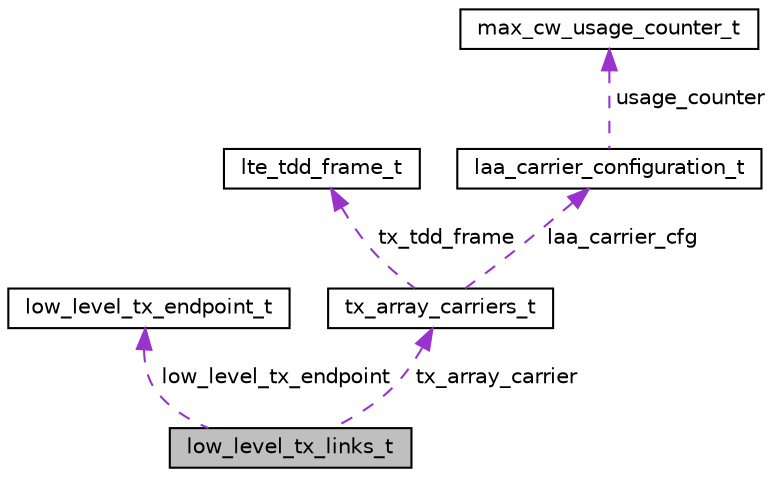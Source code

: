 digraph "low_level_tx_links_t"
{
 // LATEX_PDF_SIZE
  bgcolor="transparent";
  edge [fontname="Helvetica",fontsize="10",labelfontname="Helvetica",labelfontsize="10"];
  node [fontname="Helvetica",fontsize="10",shape=record];
  Node1 [label="low_level_tx_links_t",height=0.2,width=0.4,color="black", fillcolor="grey75", style="filled", fontcolor="black",tooltip=" "];
  Node2 -> Node1 [dir="back",color="darkorchid3",fontsize="10",style="dashed",label=" low_level_tx_endpoint" ,fontname="Helvetica"];
  Node2 [label="low_level_tx_endpoint_t",height=0.2,width=0.4,color="black",URL="$EvenstarUplaneConf_8h.html#structlow__level__tx__endpoint__t",tooltip=" "];
  Node3 -> Node1 [dir="back",color="darkorchid3",fontsize="10",style="dashed",label=" tx_array_carrier" ,fontname="Helvetica"];
  Node3 [label="tx_array_carriers_t",height=0.2,width=0.4,color="black",URL="$EvenstarUplaneConf_8h.html#structtx__array__carriers__t",tooltip=" "];
  Node4 -> Node3 [dir="back",color="darkorchid3",fontsize="10",style="dashed",label=" tx_tdd_frame" ,fontname="Helvetica"];
  Node4 [label="lte_tdd_frame_t",height=0.2,width=0.4,color="black",URL="$EvenstarUplaneConf_8h.html#structlte__tdd__frame__t",tooltip=" "];
  Node5 -> Node3 [dir="back",color="darkorchid3",fontsize="10",style="dashed",label=" laa_carrier_cfg" ,fontname="Helvetica"];
  Node5 [label="laa_carrier_configuration_t",height=0.2,width=0.4,color="black",URL="$EvenstarUplaneConf_8h.html#structlaa__carrier__configuration__t",tooltip=" "];
  Node6 -> Node5 [dir="back",color="darkorchid3",fontsize="10",style="dashed",label=" usage_counter" ,fontname="Helvetica"];
  Node6 [label="max_cw_usage_counter_t",height=0.2,width=0.4,color="black",URL="$EvenstarUplaneConf_8h.html#structmax__cw__usage__counter__t",tooltip=" "];
}
